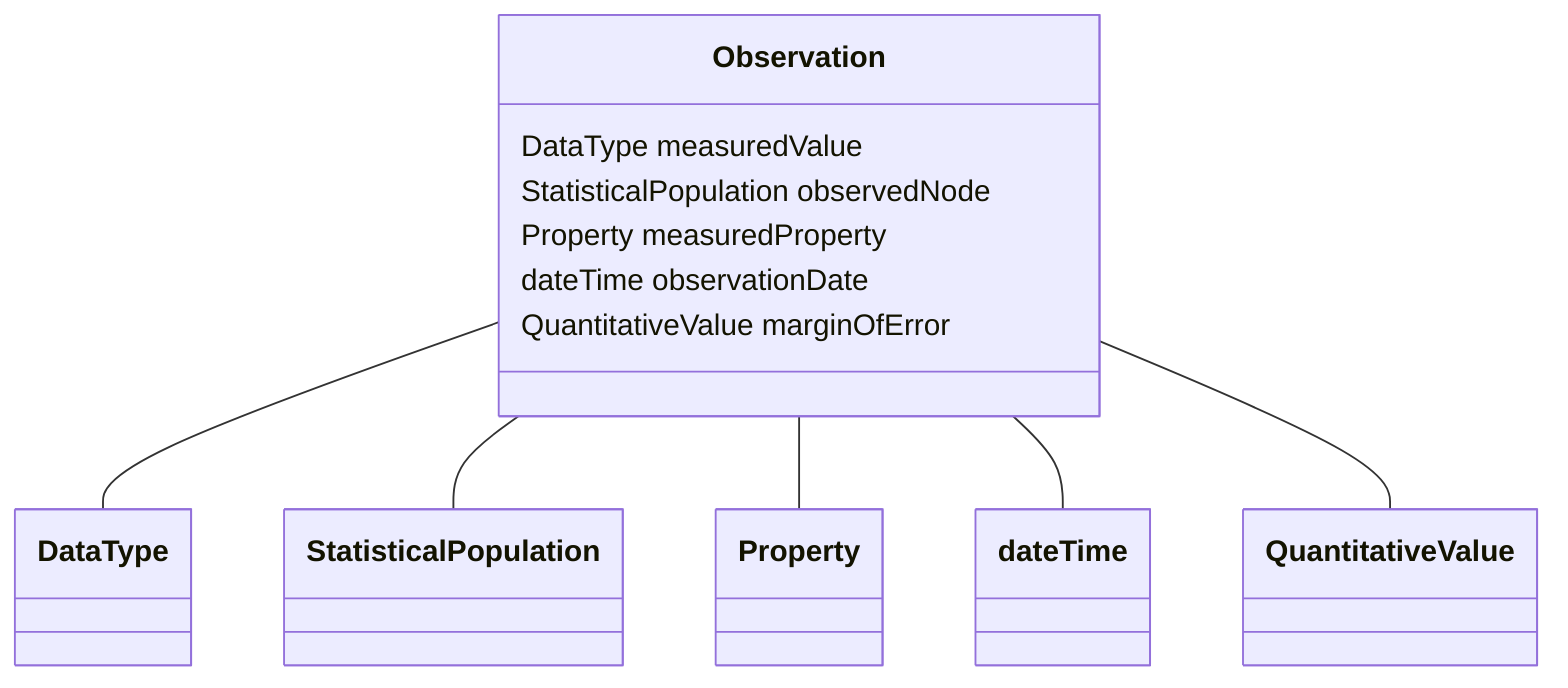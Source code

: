 classDiagram
  Observation -- DataType
  Observation -- StatisticalPopulation
  Observation -- Property
  Observation -- dateTime
  Observation -- QuantitativeValue


class Observation {

  DataType measuredValue
  StatisticalPopulation observedNode
  Property measuredProperty
  dateTime observationDate
  QuantitativeValue marginOfError

 }